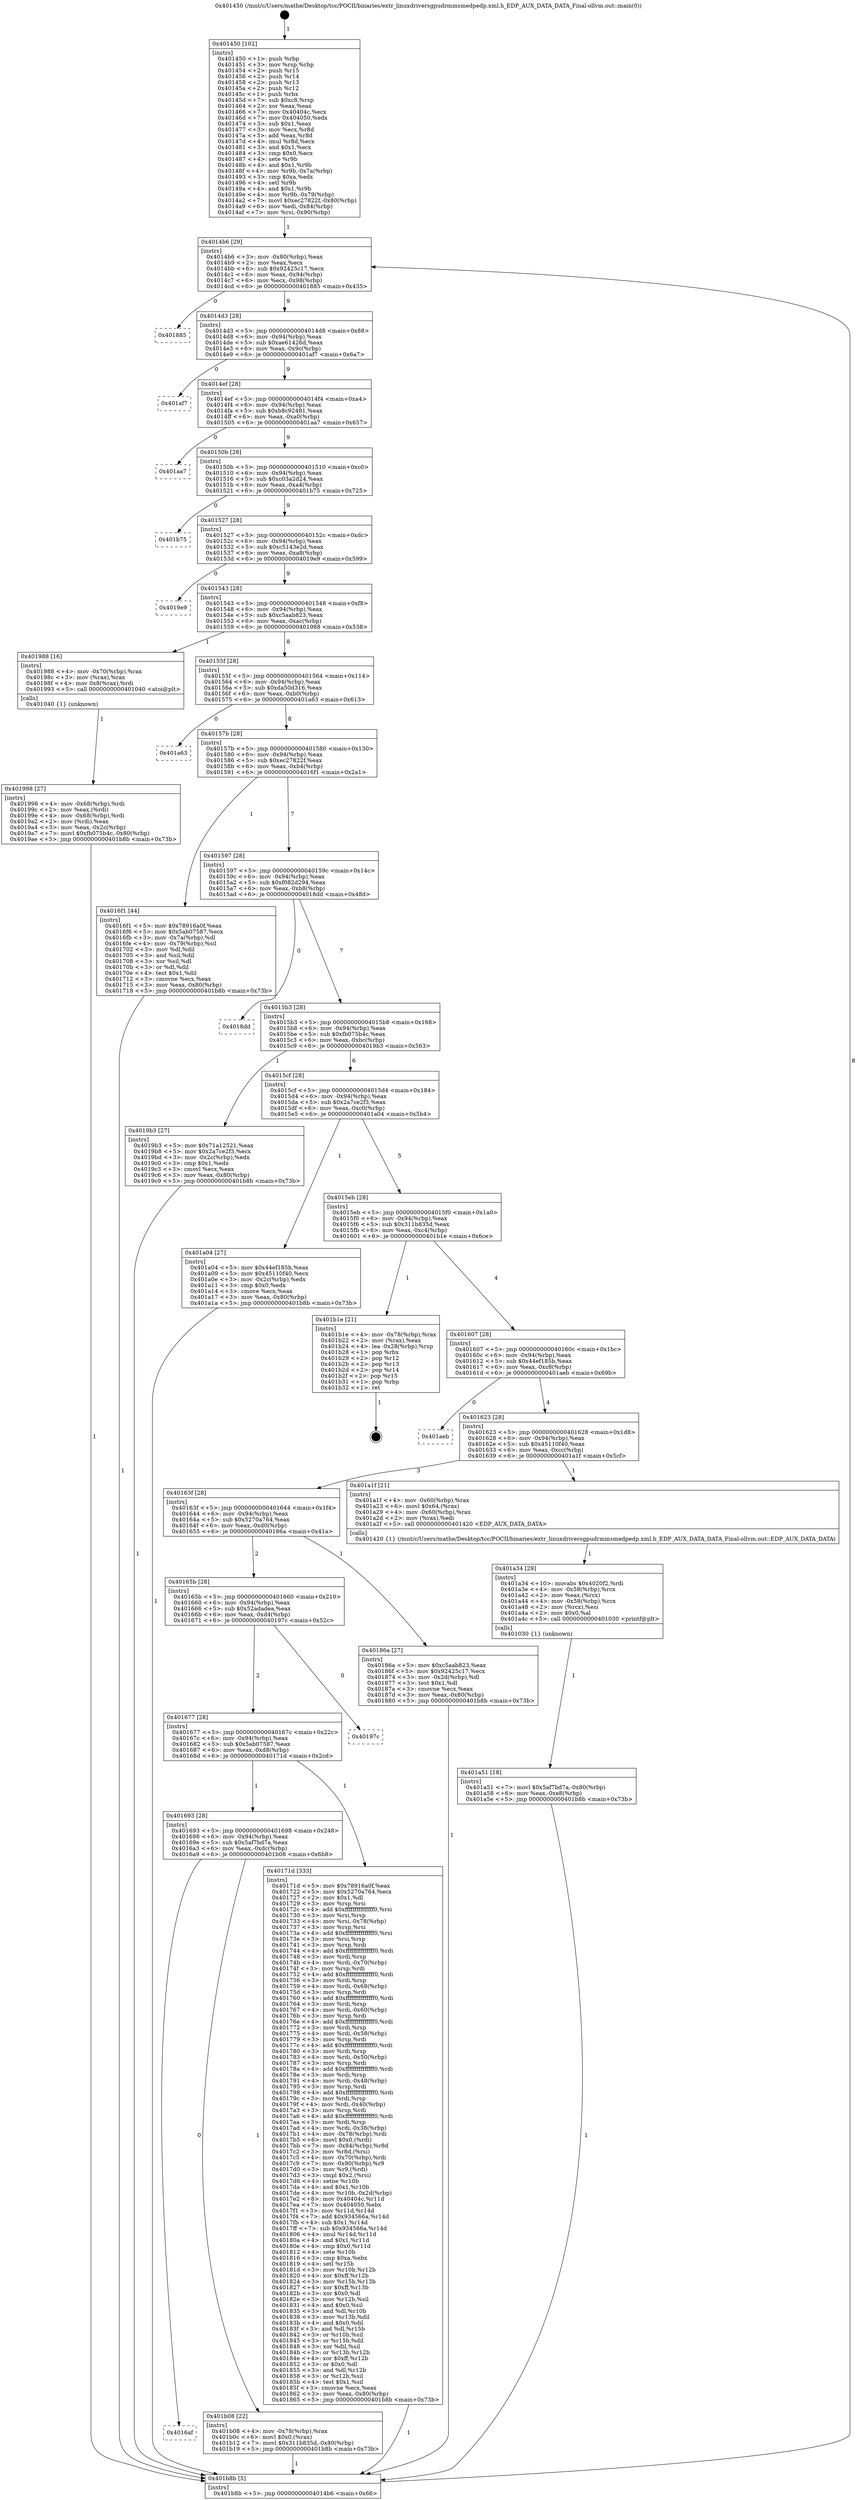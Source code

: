 digraph "0x401450" {
  label = "0x401450 (/mnt/c/Users/mathe/Desktop/tcc/POCII/binaries/extr_linuxdriversgpudrmmsmedpedp.xml.h_EDP_AUX_DATA_DATA_Final-ollvm.out::main(0))"
  labelloc = "t"
  node[shape=record]

  Entry [label="",width=0.3,height=0.3,shape=circle,fillcolor=black,style=filled]
  "0x4014b6" [label="{
     0x4014b6 [29]\l
     | [instrs]\l
     &nbsp;&nbsp;0x4014b6 \<+3\>: mov -0x80(%rbp),%eax\l
     &nbsp;&nbsp;0x4014b9 \<+2\>: mov %eax,%ecx\l
     &nbsp;&nbsp;0x4014bb \<+6\>: sub $0x92425c17,%ecx\l
     &nbsp;&nbsp;0x4014c1 \<+6\>: mov %eax,-0x94(%rbp)\l
     &nbsp;&nbsp;0x4014c7 \<+6\>: mov %ecx,-0x98(%rbp)\l
     &nbsp;&nbsp;0x4014cd \<+6\>: je 0000000000401885 \<main+0x435\>\l
  }"]
  "0x401885" [label="{
     0x401885\l
  }", style=dashed]
  "0x4014d3" [label="{
     0x4014d3 [28]\l
     | [instrs]\l
     &nbsp;&nbsp;0x4014d3 \<+5\>: jmp 00000000004014d8 \<main+0x88\>\l
     &nbsp;&nbsp;0x4014d8 \<+6\>: mov -0x94(%rbp),%eax\l
     &nbsp;&nbsp;0x4014de \<+5\>: sub $0xae61426d,%eax\l
     &nbsp;&nbsp;0x4014e3 \<+6\>: mov %eax,-0x9c(%rbp)\l
     &nbsp;&nbsp;0x4014e9 \<+6\>: je 0000000000401af7 \<main+0x6a7\>\l
  }"]
  Exit [label="",width=0.3,height=0.3,shape=circle,fillcolor=black,style=filled,peripheries=2]
  "0x401af7" [label="{
     0x401af7\l
  }", style=dashed]
  "0x4014ef" [label="{
     0x4014ef [28]\l
     | [instrs]\l
     &nbsp;&nbsp;0x4014ef \<+5\>: jmp 00000000004014f4 \<main+0xa4\>\l
     &nbsp;&nbsp;0x4014f4 \<+6\>: mov -0x94(%rbp),%eax\l
     &nbsp;&nbsp;0x4014fa \<+5\>: sub $0xb8c92481,%eax\l
     &nbsp;&nbsp;0x4014ff \<+6\>: mov %eax,-0xa0(%rbp)\l
     &nbsp;&nbsp;0x401505 \<+6\>: je 0000000000401aa7 \<main+0x657\>\l
  }"]
  "0x4016af" [label="{
     0x4016af\l
  }", style=dashed]
  "0x401aa7" [label="{
     0x401aa7\l
  }", style=dashed]
  "0x40150b" [label="{
     0x40150b [28]\l
     | [instrs]\l
     &nbsp;&nbsp;0x40150b \<+5\>: jmp 0000000000401510 \<main+0xc0\>\l
     &nbsp;&nbsp;0x401510 \<+6\>: mov -0x94(%rbp),%eax\l
     &nbsp;&nbsp;0x401516 \<+5\>: sub $0xc03a2d24,%eax\l
     &nbsp;&nbsp;0x40151b \<+6\>: mov %eax,-0xa4(%rbp)\l
     &nbsp;&nbsp;0x401521 \<+6\>: je 0000000000401b75 \<main+0x725\>\l
  }"]
  "0x401b08" [label="{
     0x401b08 [22]\l
     | [instrs]\l
     &nbsp;&nbsp;0x401b08 \<+4\>: mov -0x78(%rbp),%rax\l
     &nbsp;&nbsp;0x401b0c \<+6\>: movl $0x0,(%rax)\l
     &nbsp;&nbsp;0x401b12 \<+7\>: movl $0x311b835d,-0x80(%rbp)\l
     &nbsp;&nbsp;0x401b19 \<+5\>: jmp 0000000000401b8b \<main+0x73b\>\l
  }"]
  "0x401b75" [label="{
     0x401b75\l
  }", style=dashed]
  "0x401527" [label="{
     0x401527 [28]\l
     | [instrs]\l
     &nbsp;&nbsp;0x401527 \<+5\>: jmp 000000000040152c \<main+0xdc\>\l
     &nbsp;&nbsp;0x40152c \<+6\>: mov -0x94(%rbp),%eax\l
     &nbsp;&nbsp;0x401532 \<+5\>: sub $0xc5143e2d,%eax\l
     &nbsp;&nbsp;0x401537 \<+6\>: mov %eax,-0xa8(%rbp)\l
     &nbsp;&nbsp;0x40153d \<+6\>: je 00000000004019e9 \<main+0x599\>\l
  }"]
  "0x401a51" [label="{
     0x401a51 [18]\l
     | [instrs]\l
     &nbsp;&nbsp;0x401a51 \<+7\>: movl $0x5af7bd7a,-0x80(%rbp)\l
     &nbsp;&nbsp;0x401a58 \<+6\>: mov %eax,-0xe8(%rbp)\l
     &nbsp;&nbsp;0x401a5e \<+5\>: jmp 0000000000401b8b \<main+0x73b\>\l
  }"]
  "0x4019e9" [label="{
     0x4019e9\l
  }", style=dashed]
  "0x401543" [label="{
     0x401543 [28]\l
     | [instrs]\l
     &nbsp;&nbsp;0x401543 \<+5\>: jmp 0000000000401548 \<main+0xf8\>\l
     &nbsp;&nbsp;0x401548 \<+6\>: mov -0x94(%rbp),%eax\l
     &nbsp;&nbsp;0x40154e \<+5\>: sub $0xc5aab823,%eax\l
     &nbsp;&nbsp;0x401553 \<+6\>: mov %eax,-0xac(%rbp)\l
     &nbsp;&nbsp;0x401559 \<+6\>: je 0000000000401988 \<main+0x538\>\l
  }"]
  "0x401a34" [label="{
     0x401a34 [29]\l
     | [instrs]\l
     &nbsp;&nbsp;0x401a34 \<+10\>: movabs $0x4020f2,%rdi\l
     &nbsp;&nbsp;0x401a3e \<+4\>: mov -0x58(%rbp),%rcx\l
     &nbsp;&nbsp;0x401a42 \<+2\>: mov %eax,(%rcx)\l
     &nbsp;&nbsp;0x401a44 \<+4\>: mov -0x58(%rbp),%rcx\l
     &nbsp;&nbsp;0x401a48 \<+2\>: mov (%rcx),%esi\l
     &nbsp;&nbsp;0x401a4a \<+2\>: mov $0x0,%al\l
     &nbsp;&nbsp;0x401a4c \<+5\>: call 0000000000401030 \<printf@plt\>\l
     | [calls]\l
     &nbsp;&nbsp;0x401030 \{1\} (unknown)\l
  }"]
  "0x401988" [label="{
     0x401988 [16]\l
     | [instrs]\l
     &nbsp;&nbsp;0x401988 \<+4\>: mov -0x70(%rbp),%rax\l
     &nbsp;&nbsp;0x40198c \<+3\>: mov (%rax),%rax\l
     &nbsp;&nbsp;0x40198f \<+4\>: mov 0x8(%rax),%rdi\l
     &nbsp;&nbsp;0x401993 \<+5\>: call 0000000000401040 \<atoi@plt\>\l
     | [calls]\l
     &nbsp;&nbsp;0x401040 \{1\} (unknown)\l
  }"]
  "0x40155f" [label="{
     0x40155f [28]\l
     | [instrs]\l
     &nbsp;&nbsp;0x40155f \<+5\>: jmp 0000000000401564 \<main+0x114\>\l
     &nbsp;&nbsp;0x401564 \<+6\>: mov -0x94(%rbp),%eax\l
     &nbsp;&nbsp;0x40156a \<+5\>: sub $0xda50d316,%eax\l
     &nbsp;&nbsp;0x40156f \<+6\>: mov %eax,-0xb0(%rbp)\l
     &nbsp;&nbsp;0x401575 \<+6\>: je 0000000000401a63 \<main+0x613\>\l
  }"]
  "0x401998" [label="{
     0x401998 [27]\l
     | [instrs]\l
     &nbsp;&nbsp;0x401998 \<+4\>: mov -0x68(%rbp),%rdi\l
     &nbsp;&nbsp;0x40199c \<+2\>: mov %eax,(%rdi)\l
     &nbsp;&nbsp;0x40199e \<+4\>: mov -0x68(%rbp),%rdi\l
     &nbsp;&nbsp;0x4019a2 \<+2\>: mov (%rdi),%eax\l
     &nbsp;&nbsp;0x4019a4 \<+3\>: mov %eax,-0x2c(%rbp)\l
     &nbsp;&nbsp;0x4019a7 \<+7\>: movl $0xfb075b4c,-0x80(%rbp)\l
     &nbsp;&nbsp;0x4019ae \<+5\>: jmp 0000000000401b8b \<main+0x73b\>\l
  }"]
  "0x401a63" [label="{
     0x401a63\l
  }", style=dashed]
  "0x40157b" [label="{
     0x40157b [28]\l
     | [instrs]\l
     &nbsp;&nbsp;0x40157b \<+5\>: jmp 0000000000401580 \<main+0x130\>\l
     &nbsp;&nbsp;0x401580 \<+6\>: mov -0x94(%rbp),%eax\l
     &nbsp;&nbsp;0x401586 \<+5\>: sub $0xec27822f,%eax\l
     &nbsp;&nbsp;0x40158b \<+6\>: mov %eax,-0xb4(%rbp)\l
     &nbsp;&nbsp;0x401591 \<+6\>: je 00000000004016f1 \<main+0x2a1\>\l
  }"]
  "0x401693" [label="{
     0x401693 [28]\l
     | [instrs]\l
     &nbsp;&nbsp;0x401693 \<+5\>: jmp 0000000000401698 \<main+0x248\>\l
     &nbsp;&nbsp;0x401698 \<+6\>: mov -0x94(%rbp),%eax\l
     &nbsp;&nbsp;0x40169e \<+5\>: sub $0x5af7bd7a,%eax\l
     &nbsp;&nbsp;0x4016a3 \<+6\>: mov %eax,-0xdc(%rbp)\l
     &nbsp;&nbsp;0x4016a9 \<+6\>: je 0000000000401b08 \<main+0x6b8\>\l
  }"]
  "0x4016f1" [label="{
     0x4016f1 [44]\l
     | [instrs]\l
     &nbsp;&nbsp;0x4016f1 \<+5\>: mov $0x78916a0f,%eax\l
     &nbsp;&nbsp;0x4016f6 \<+5\>: mov $0x5ab07587,%ecx\l
     &nbsp;&nbsp;0x4016fb \<+3\>: mov -0x7a(%rbp),%dl\l
     &nbsp;&nbsp;0x4016fe \<+4\>: mov -0x79(%rbp),%sil\l
     &nbsp;&nbsp;0x401702 \<+3\>: mov %dl,%dil\l
     &nbsp;&nbsp;0x401705 \<+3\>: and %sil,%dil\l
     &nbsp;&nbsp;0x401708 \<+3\>: xor %sil,%dl\l
     &nbsp;&nbsp;0x40170b \<+3\>: or %dl,%dil\l
     &nbsp;&nbsp;0x40170e \<+4\>: test $0x1,%dil\l
     &nbsp;&nbsp;0x401712 \<+3\>: cmovne %ecx,%eax\l
     &nbsp;&nbsp;0x401715 \<+3\>: mov %eax,-0x80(%rbp)\l
     &nbsp;&nbsp;0x401718 \<+5\>: jmp 0000000000401b8b \<main+0x73b\>\l
  }"]
  "0x401597" [label="{
     0x401597 [28]\l
     | [instrs]\l
     &nbsp;&nbsp;0x401597 \<+5\>: jmp 000000000040159c \<main+0x14c\>\l
     &nbsp;&nbsp;0x40159c \<+6\>: mov -0x94(%rbp),%eax\l
     &nbsp;&nbsp;0x4015a2 \<+5\>: sub $0xf082d294,%eax\l
     &nbsp;&nbsp;0x4015a7 \<+6\>: mov %eax,-0xb8(%rbp)\l
     &nbsp;&nbsp;0x4015ad \<+6\>: je 00000000004018dd \<main+0x48d\>\l
  }"]
  "0x401b8b" [label="{
     0x401b8b [5]\l
     | [instrs]\l
     &nbsp;&nbsp;0x401b8b \<+5\>: jmp 00000000004014b6 \<main+0x66\>\l
  }"]
  "0x401450" [label="{
     0x401450 [102]\l
     | [instrs]\l
     &nbsp;&nbsp;0x401450 \<+1\>: push %rbp\l
     &nbsp;&nbsp;0x401451 \<+3\>: mov %rsp,%rbp\l
     &nbsp;&nbsp;0x401454 \<+2\>: push %r15\l
     &nbsp;&nbsp;0x401456 \<+2\>: push %r14\l
     &nbsp;&nbsp;0x401458 \<+2\>: push %r13\l
     &nbsp;&nbsp;0x40145a \<+2\>: push %r12\l
     &nbsp;&nbsp;0x40145c \<+1\>: push %rbx\l
     &nbsp;&nbsp;0x40145d \<+7\>: sub $0xc8,%rsp\l
     &nbsp;&nbsp;0x401464 \<+2\>: xor %eax,%eax\l
     &nbsp;&nbsp;0x401466 \<+7\>: mov 0x40404c,%ecx\l
     &nbsp;&nbsp;0x40146d \<+7\>: mov 0x404050,%edx\l
     &nbsp;&nbsp;0x401474 \<+3\>: sub $0x1,%eax\l
     &nbsp;&nbsp;0x401477 \<+3\>: mov %ecx,%r8d\l
     &nbsp;&nbsp;0x40147a \<+3\>: add %eax,%r8d\l
     &nbsp;&nbsp;0x40147d \<+4\>: imul %r8d,%ecx\l
     &nbsp;&nbsp;0x401481 \<+3\>: and $0x1,%ecx\l
     &nbsp;&nbsp;0x401484 \<+3\>: cmp $0x0,%ecx\l
     &nbsp;&nbsp;0x401487 \<+4\>: sete %r9b\l
     &nbsp;&nbsp;0x40148b \<+4\>: and $0x1,%r9b\l
     &nbsp;&nbsp;0x40148f \<+4\>: mov %r9b,-0x7a(%rbp)\l
     &nbsp;&nbsp;0x401493 \<+3\>: cmp $0xa,%edx\l
     &nbsp;&nbsp;0x401496 \<+4\>: setl %r9b\l
     &nbsp;&nbsp;0x40149a \<+4\>: and $0x1,%r9b\l
     &nbsp;&nbsp;0x40149e \<+4\>: mov %r9b,-0x79(%rbp)\l
     &nbsp;&nbsp;0x4014a2 \<+7\>: movl $0xec27822f,-0x80(%rbp)\l
     &nbsp;&nbsp;0x4014a9 \<+6\>: mov %edi,-0x84(%rbp)\l
     &nbsp;&nbsp;0x4014af \<+7\>: mov %rsi,-0x90(%rbp)\l
  }"]
  "0x40171d" [label="{
     0x40171d [333]\l
     | [instrs]\l
     &nbsp;&nbsp;0x40171d \<+5\>: mov $0x78916a0f,%eax\l
     &nbsp;&nbsp;0x401722 \<+5\>: mov $0x5270a764,%ecx\l
     &nbsp;&nbsp;0x401727 \<+2\>: mov $0x1,%dl\l
     &nbsp;&nbsp;0x401729 \<+3\>: mov %rsp,%rsi\l
     &nbsp;&nbsp;0x40172c \<+4\>: add $0xfffffffffffffff0,%rsi\l
     &nbsp;&nbsp;0x401730 \<+3\>: mov %rsi,%rsp\l
     &nbsp;&nbsp;0x401733 \<+4\>: mov %rsi,-0x78(%rbp)\l
     &nbsp;&nbsp;0x401737 \<+3\>: mov %rsp,%rsi\l
     &nbsp;&nbsp;0x40173a \<+4\>: add $0xfffffffffffffff0,%rsi\l
     &nbsp;&nbsp;0x40173e \<+3\>: mov %rsi,%rsp\l
     &nbsp;&nbsp;0x401741 \<+3\>: mov %rsp,%rdi\l
     &nbsp;&nbsp;0x401744 \<+4\>: add $0xfffffffffffffff0,%rdi\l
     &nbsp;&nbsp;0x401748 \<+3\>: mov %rdi,%rsp\l
     &nbsp;&nbsp;0x40174b \<+4\>: mov %rdi,-0x70(%rbp)\l
     &nbsp;&nbsp;0x40174f \<+3\>: mov %rsp,%rdi\l
     &nbsp;&nbsp;0x401752 \<+4\>: add $0xfffffffffffffff0,%rdi\l
     &nbsp;&nbsp;0x401756 \<+3\>: mov %rdi,%rsp\l
     &nbsp;&nbsp;0x401759 \<+4\>: mov %rdi,-0x68(%rbp)\l
     &nbsp;&nbsp;0x40175d \<+3\>: mov %rsp,%rdi\l
     &nbsp;&nbsp;0x401760 \<+4\>: add $0xfffffffffffffff0,%rdi\l
     &nbsp;&nbsp;0x401764 \<+3\>: mov %rdi,%rsp\l
     &nbsp;&nbsp;0x401767 \<+4\>: mov %rdi,-0x60(%rbp)\l
     &nbsp;&nbsp;0x40176b \<+3\>: mov %rsp,%rdi\l
     &nbsp;&nbsp;0x40176e \<+4\>: add $0xfffffffffffffff0,%rdi\l
     &nbsp;&nbsp;0x401772 \<+3\>: mov %rdi,%rsp\l
     &nbsp;&nbsp;0x401775 \<+4\>: mov %rdi,-0x58(%rbp)\l
     &nbsp;&nbsp;0x401779 \<+3\>: mov %rsp,%rdi\l
     &nbsp;&nbsp;0x40177c \<+4\>: add $0xfffffffffffffff0,%rdi\l
     &nbsp;&nbsp;0x401780 \<+3\>: mov %rdi,%rsp\l
     &nbsp;&nbsp;0x401783 \<+4\>: mov %rdi,-0x50(%rbp)\l
     &nbsp;&nbsp;0x401787 \<+3\>: mov %rsp,%rdi\l
     &nbsp;&nbsp;0x40178a \<+4\>: add $0xfffffffffffffff0,%rdi\l
     &nbsp;&nbsp;0x40178e \<+3\>: mov %rdi,%rsp\l
     &nbsp;&nbsp;0x401791 \<+4\>: mov %rdi,-0x48(%rbp)\l
     &nbsp;&nbsp;0x401795 \<+3\>: mov %rsp,%rdi\l
     &nbsp;&nbsp;0x401798 \<+4\>: add $0xfffffffffffffff0,%rdi\l
     &nbsp;&nbsp;0x40179c \<+3\>: mov %rdi,%rsp\l
     &nbsp;&nbsp;0x40179f \<+4\>: mov %rdi,-0x40(%rbp)\l
     &nbsp;&nbsp;0x4017a3 \<+3\>: mov %rsp,%rdi\l
     &nbsp;&nbsp;0x4017a6 \<+4\>: add $0xfffffffffffffff0,%rdi\l
     &nbsp;&nbsp;0x4017aa \<+3\>: mov %rdi,%rsp\l
     &nbsp;&nbsp;0x4017ad \<+4\>: mov %rdi,-0x38(%rbp)\l
     &nbsp;&nbsp;0x4017b1 \<+4\>: mov -0x78(%rbp),%rdi\l
     &nbsp;&nbsp;0x4017b5 \<+6\>: movl $0x0,(%rdi)\l
     &nbsp;&nbsp;0x4017bb \<+7\>: mov -0x84(%rbp),%r8d\l
     &nbsp;&nbsp;0x4017c2 \<+3\>: mov %r8d,(%rsi)\l
     &nbsp;&nbsp;0x4017c5 \<+4\>: mov -0x70(%rbp),%rdi\l
     &nbsp;&nbsp;0x4017c9 \<+7\>: mov -0x90(%rbp),%r9\l
     &nbsp;&nbsp;0x4017d0 \<+3\>: mov %r9,(%rdi)\l
     &nbsp;&nbsp;0x4017d3 \<+3\>: cmpl $0x2,(%rsi)\l
     &nbsp;&nbsp;0x4017d6 \<+4\>: setne %r10b\l
     &nbsp;&nbsp;0x4017da \<+4\>: and $0x1,%r10b\l
     &nbsp;&nbsp;0x4017de \<+4\>: mov %r10b,-0x2d(%rbp)\l
     &nbsp;&nbsp;0x4017e2 \<+8\>: mov 0x40404c,%r11d\l
     &nbsp;&nbsp;0x4017ea \<+7\>: mov 0x404050,%ebx\l
     &nbsp;&nbsp;0x4017f1 \<+3\>: mov %r11d,%r14d\l
     &nbsp;&nbsp;0x4017f4 \<+7\>: add $0x934566a,%r14d\l
     &nbsp;&nbsp;0x4017fb \<+4\>: sub $0x1,%r14d\l
     &nbsp;&nbsp;0x4017ff \<+7\>: sub $0x934566a,%r14d\l
     &nbsp;&nbsp;0x401806 \<+4\>: imul %r14d,%r11d\l
     &nbsp;&nbsp;0x40180a \<+4\>: and $0x1,%r11d\l
     &nbsp;&nbsp;0x40180e \<+4\>: cmp $0x0,%r11d\l
     &nbsp;&nbsp;0x401812 \<+4\>: sete %r10b\l
     &nbsp;&nbsp;0x401816 \<+3\>: cmp $0xa,%ebx\l
     &nbsp;&nbsp;0x401819 \<+4\>: setl %r15b\l
     &nbsp;&nbsp;0x40181d \<+3\>: mov %r10b,%r12b\l
     &nbsp;&nbsp;0x401820 \<+4\>: xor $0xff,%r12b\l
     &nbsp;&nbsp;0x401824 \<+3\>: mov %r15b,%r13b\l
     &nbsp;&nbsp;0x401827 \<+4\>: xor $0xff,%r13b\l
     &nbsp;&nbsp;0x40182b \<+3\>: xor $0x0,%dl\l
     &nbsp;&nbsp;0x40182e \<+3\>: mov %r12b,%sil\l
     &nbsp;&nbsp;0x401831 \<+4\>: and $0x0,%sil\l
     &nbsp;&nbsp;0x401835 \<+3\>: and %dl,%r10b\l
     &nbsp;&nbsp;0x401838 \<+3\>: mov %r13b,%dil\l
     &nbsp;&nbsp;0x40183b \<+4\>: and $0x0,%dil\l
     &nbsp;&nbsp;0x40183f \<+3\>: and %dl,%r15b\l
     &nbsp;&nbsp;0x401842 \<+3\>: or %r10b,%sil\l
     &nbsp;&nbsp;0x401845 \<+3\>: or %r15b,%dil\l
     &nbsp;&nbsp;0x401848 \<+3\>: xor %dil,%sil\l
     &nbsp;&nbsp;0x40184b \<+3\>: or %r13b,%r12b\l
     &nbsp;&nbsp;0x40184e \<+4\>: xor $0xff,%r12b\l
     &nbsp;&nbsp;0x401852 \<+3\>: or $0x0,%dl\l
     &nbsp;&nbsp;0x401855 \<+3\>: and %dl,%r12b\l
     &nbsp;&nbsp;0x401858 \<+3\>: or %r12b,%sil\l
     &nbsp;&nbsp;0x40185b \<+4\>: test $0x1,%sil\l
     &nbsp;&nbsp;0x40185f \<+3\>: cmovne %ecx,%eax\l
     &nbsp;&nbsp;0x401862 \<+3\>: mov %eax,-0x80(%rbp)\l
     &nbsp;&nbsp;0x401865 \<+5\>: jmp 0000000000401b8b \<main+0x73b\>\l
  }"]
  "0x4018dd" [label="{
     0x4018dd\l
  }", style=dashed]
  "0x4015b3" [label="{
     0x4015b3 [28]\l
     | [instrs]\l
     &nbsp;&nbsp;0x4015b3 \<+5\>: jmp 00000000004015b8 \<main+0x168\>\l
     &nbsp;&nbsp;0x4015b8 \<+6\>: mov -0x94(%rbp),%eax\l
     &nbsp;&nbsp;0x4015be \<+5\>: sub $0xfb075b4c,%eax\l
     &nbsp;&nbsp;0x4015c3 \<+6\>: mov %eax,-0xbc(%rbp)\l
     &nbsp;&nbsp;0x4015c9 \<+6\>: je 00000000004019b3 \<main+0x563\>\l
  }"]
  "0x401677" [label="{
     0x401677 [28]\l
     | [instrs]\l
     &nbsp;&nbsp;0x401677 \<+5\>: jmp 000000000040167c \<main+0x22c\>\l
     &nbsp;&nbsp;0x40167c \<+6\>: mov -0x94(%rbp),%eax\l
     &nbsp;&nbsp;0x401682 \<+5\>: sub $0x5ab07587,%eax\l
     &nbsp;&nbsp;0x401687 \<+6\>: mov %eax,-0xd8(%rbp)\l
     &nbsp;&nbsp;0x40168d \<+6\>: je 000000000040171d \<main+0x2cd\>\l
  }"]
  "0x4019b3" [label="{
     0x4019b3 [27]\l
     | [instrs]\l
     &nbsp;&nbsp;0x4019b3 \<+5\>: mov $0x71a12521,%eax\l
     &nbsp;&nbsp;0x4019b8 \<+5\>: mov $0x2a7ce2f3,%ecx\l
     &nbsp;&nbsp;0x4019bd \<+3\>: mov -0x2c(%rbp),%edx\l
     &nbsp;&nbsp;0x4019c0 \<+3\>: cmp $0x1,%edx\l
     &nbsp;&nbsp;0x4019c3 \<+3\>: cmovl %ecx,%eax\l
     &nbsp;&nbsp;0x4019c6 \<+3\>: mov %eax,-0x80(%rbp)\l
     &nbsp;&nbsp;0x4019c9 \<+5\>: jmp 0000000000401b8b \<main+0x73b\>\l
  }"]
  "0x4015cf" [label="{
     0x4015cf [28]\l
     | [instrs]\l
     &nbsp;&nbsp;0x4015cf \<+5\>: jmp 00000000004015d4 \<main+0x184\>\l
     &nbsp;&nbsp;0x4015d4 \<+6\>: mov -0x94(%rbp),%eax\l
     &nbsp;&nbsp;0x4015da \<+5\>: sub $0x2a7ce2f3,%eax\l
     &nbsp;&nbsp;0x4015df \<+6\>: mov %eax,-0xc0(%rbp)\l
     &nbsp;&nbsp;0x4015e5 \<+6\>: je 0000000000401a04 \<main+0x5b4\>\l
  }"]
  "0x40197c" [label="{
     0x40197c\l
  }", style=dashed]
  "0x401a04" [label="{
     0x401a04 [27]\l
     | [instrs]\l
     &nbsp;&nbsp;0x401a04 \<+5\>: mov $0x44ef185b,%eax\l
     &nbsp;&nbsp;0x401a09 \<+5\>: mov $0x45110f40,%ecx\l
     &nbsp;&nbsp;0x401a0e \<+3\>: mov -0x2c(%rbp),%edx\l
     &nbsp;&nbsp;0x401a11 \<+3\>: cmp $0x0,%edx\l
     &nbsp;&nbsp;0x401a14 \<+3\>: cmove %ecx,%eax\l
     &nbsp;&nbsp;0x401a17 \<+3\>: mov %eax,-0x80(%rbp)\l
     &nbsp;&nbsp;0x401a1a \<+5\>: jmp 0000000000401b8b \<main+0x73b\>\l
  }"]
  "0x4015eb" [label="{
     0x4015eb [28]\l
     | [instrs]\l
     &nbsp;&nbsp;0x4015eb \<+5\>: jmp 00000000004015f0 \<main+0x1a0\>\l
     &nbsp;&nbsp;0x4015f0 \<+6\>: mov -0x94(%rbp),%eax\l
     &nbsp;&nbsp;0x4015f6 \<+5\>: sub $0x311b835d,%eax\l
     &nbsp;&nbsp;0x4015fb \<+6\>: mov %eax,-0xc4(%rbp)\l
     &nbsp;&nbsp;0x401601 \<+6\>: je 0000000000401b1e \<main+0x6ce\>\l
  }"]
  "0x40165b" [label="{
     0x40165b [28]\l
     | [instrs]\l
     &nbsp;&nbsp;0x40165b \<+5\>: jmp 0000000000401660 \<main+0x210\>\l
     &nbsp;&nbsp;0x401660 \<+6\>: mov -0x94(%rbp),%eax\l
     &nbsp;&nbsp;0x401666 \<+5\>: sub $0x52adadea,%eax\l
     &nbsp;&nbsp;0x40166b \<+6\>: mov %eax,-0xd4(%rbp)\l
     &nbsp;&nbsp;0x401671 \<+6\>: je 000000000040197c \<main+0x52c\>\l
  }"]
  "0x401b1e" [label="{
     0x401b1e [21]\l
     | [instrs]\l
     &nbsp;&nbsp;0x401b1e \<+4\>: mov -0x78(%rbp),%rax\l
     &nbsp;&nbsp;0x401b22 \<+2\>: mov (%rax),%eax\l
     &nbsp;&nbsp;0x401b24 \<+4\>: lea -0x28(%rbp),%rsp\l
     &nbsp;&nbsp;0x401b28 \<+1\>: pop %rbx\l
     &nbsp;&nbsp;0x401b29 \<+2\>: pop %r12\l
     &nbsp;&nbsp;0x401b2b \<+2\>: pop %r13\l
     &nbsp;&nbsp;0x401b2d \<+2\>: pop %r14\l
     &nbsp;&nbsp;0x401b2f \<+2\>: pop %r15\l
     &nbsp;&nbsp;0x401b31 \<+1\>: pop %rbp\l
     &nbsp;&nbsp;0x401b32 \<+1\>: ret\l
  }"]
  "0x401607" [label="{
     0x401607 [28]\l
     | [instrs]\l
     &nbsp;&nbsp;0x401607 \<+5\>: jmp 000000000040160c \<main+0x1bc\>\l
     &nbsp;&nbsp;0x40160c \<+6\>: mov -0x94(%rbp),%eax\l
     &nbsp;&nbsp;0x401612 \<+5\>: sub $0x44ef185b,%eax\l
     &nbsp;&nbsp;0x401617 \<+6\>: mov %eax,-0xc8(%rbp)\l
     &nbsp;&nbsp;0x40161d \<+6\>: je 0000000000401aeb \<main+0x69b\>\l
  }"]
  "0x40186a" [label="{
     0x40186a [27]\l
     | [instrs]\l
     &nbsp;&nbsp;0x40186a \<+5\>: mov $0xc5aab823,%eax\l
     &nbsp;&nbsp;0x40186f \<+5\>: mov $0x92425c17,%ecx\l
     &nbsp;&nbsp;0x401874 \<+3\>: mov -0x2d(%rbp),%dl\l
     &nbsp;&nbsp;0x401877 \<+3\>: test $0x1,%dl\l
     &nbsp;&nbsp;0x40187a \<+3\>: cmovne %ecx,%eax\l
     &nbsp;&nbsp;0x40187d \<+3\>: mov %eax,-0x80(%rbp)\l
     &nbsp;&nbsp;0x401880 \<+5\>: jmp 0000000000401b8b \<main+0x73b\>\l
  }"]
  "0x401aeb" [label="{
     0x401aeb\l
  }", style=dashed]
  "0x401623" [label="{
     0x401623 [28]\l
     | [instrs]\l
     &nbsp;&nbsp;0x401623 \<+5\>: jmp 0000000000401628 \<main+0x1d8\>\l
     &nbsp;&nbsp;0x401628 \<+6\>: mov -0x94(%rbp),%eax\l
     &nbsp;&nbsp;0x40162e \<+5\>: sub $0x45110f40,%eax\l
     &nbsp;&nbsp;0x401633 \<+6\>: mov %eax,-0xcc(%rbp)\l
     &nbsp;&nbsp;0x401639 \<+6\>: je 0000000000401a1f \<main+0x5cf\>\l
  }"]
  "0x40163f" [label="{
     0x40163f [28]\l
     | [instrs]\l
     &nbsp;&nbsp;0x40163f \<+5\>: jmp 0000000000401644 \<main+0x1f4\>\l
     &nbsp;&nbsp;0x401644 \<+6\>: mov -0x94(%rbp),%eax\l
     &nbsp;&nbsp;0x40164a \<+5\>: sub $0x5270a764,%eax\l
     &nbsp;&nbsp;0x40164f \<+6\>: mov %eax,-0xd0(%rbp)\l
     &nbsp;&nbsp;0x401655 \<+6\>: je 000000000040186a \<main+0x41a\>\l
  }"]
  "0x401a1f" [label="{
     0x401a1f [21]\l
     | [instrs]\l
     &nbsp;&nbsp;0x401a1f \<+4\>: mov -0x60(%rbp),%rax\l
     &nbsp;&nbsp;0x401a23 \<+6\>: movl $0x64,(%rax)\l
     &nbsp;&nbsp;0x401a29 \<+4\>: mov -0x60(%rbp),%rax\l
     &nbsp;&nbsp;0x401a2d \<+2\>: mov (%rax),%edi\l
     &nbsp;&nbsp;0x401a2f \<+5\>: call 0000000000401420 \<EDP_AUX_DATA_DATA\>\l
     | [calls]\l
     &nbsp;&nbsp;0x401420 \{1\} (/mnt/c/Users/mathe/Desktop/tcc/POCII/binaries/extr_linuxdriversgpudrmmsmedpedp.xml.h_EDP_AUX_DATA_DATA_Final-ollvm.out::EDP_AUX_DATA_DATA)\l
  }"]
  Entry -> "0x401450" [label=" 1"]
  "0x4014b6" -> "0x401885" [label=" 0"]
  "0x4014b6" -> "0x4014d3" [label=" 9"]
  "0x401b1e" -> Exit [label=" 1"]
  "0x4014d3" -> "0x401af7" [label=" 0"]
  "0x4014d3" -> "0x4014ef" [label=" 9"]
  "0x401b08" -> "0x401b8b" [label=" 1"]
  "0x4014ef" -> "0x401aa7" [label=" 0"]
  "0x4014ef" -> "0x40150b" [label=" 9"]
  "0x401693" -> "0x4016af" [label=" 0"]
  "0x40150b" -> "0x401b75" [label=" 0"]
  "0x40150b" -> "0x401527" [label=" 9"]
  "0x401693" -> "0x401b08" [label=" 1"]
  "0x401527" -> "0x4019e9" [label=" 0"]
  "0x401527" -> "0x401543" [label=" 9"]
  "0x401a51" -> "0x401b8b" [label=" 1"]
  "0x401543" -> "0x401988" [label=" 1"]
  "0x401543" -> "0x40155f" [label=" 8"]
  "0x401a34" -> "0x401a51" [label=" 1"]
  "0x40155f" -> "0x401a63" [label=" 0"]
  "0x40155f" -> "0x40157b" [label=" 8"]
  "0x401a1f" -> "0x401a34" [label=" 1"]
  "0x40157b" -> "0x4016f1" [label=" 1"]
  "0x40157b" -> "0x401597" [label=" 7"]
  "0x4016f1" -> "0x401b8b" [label=" 1"]
  "0x401450" -> "0x4014b6" [label=" 1"]
  "0x401b8b" -> "0x4014b6" [label=" 8"]
  "0x4019b3" -> "0x401b8b" [label=" 1"]
  "0x401597" -> "0x4018dd" [label=" 0"]
  "0x401597" -> "0x4015b3" [label=" 7"]
  "0x401998" -> "0x401b8b" [label=" 1"]
  "0x4015b3" -> "0x4019b3" [label=" 1"]
  "0x4015b3" -> "0x4015cf" [label=" 6"]
  "0x40186a" -> "0x401b8b" [label=" 1"]
  "0x4015cf" -> "0x401a04" [label=" 1"]
  "0x4015cf" -> "0x4015eb" [label=" 5"]
  "0x40171d" -> "0x401b8b" [label=" 1"]
  "0x4015eb" -> "0x401b1e" [label=" 1"]
  "0x4015eb" -> "0x401607" [label=" 4"]
  "0x401677" -> "0x401693" [label=" 1"]
  "0x401607" -> "0x401aeb" [label=" 0"]
  "0x401607" -> "0x401623" [label=" 4"]
  "0x401677" -> "0x40171d" [label=" 1"]
  "0x401623" -> "0x401a1f" [label=" 1"]
  "0x401623" -> "0x40163f" [label=" 3"]
  "0x401988" -> "0x401998" [label=" 1"]
  "0x40163f" -> "0x40186a" [label=" 1"]
  "0x40163f" -> "0x40165b" [label=" 2"]
  "0x401a04" -> "0x401b8b" [label=" 1"]
  "0x40165b" -> "0x40197c" [label=" 0"]
  "0x40165b" -> "0x401677" [label=" 2"]
}
